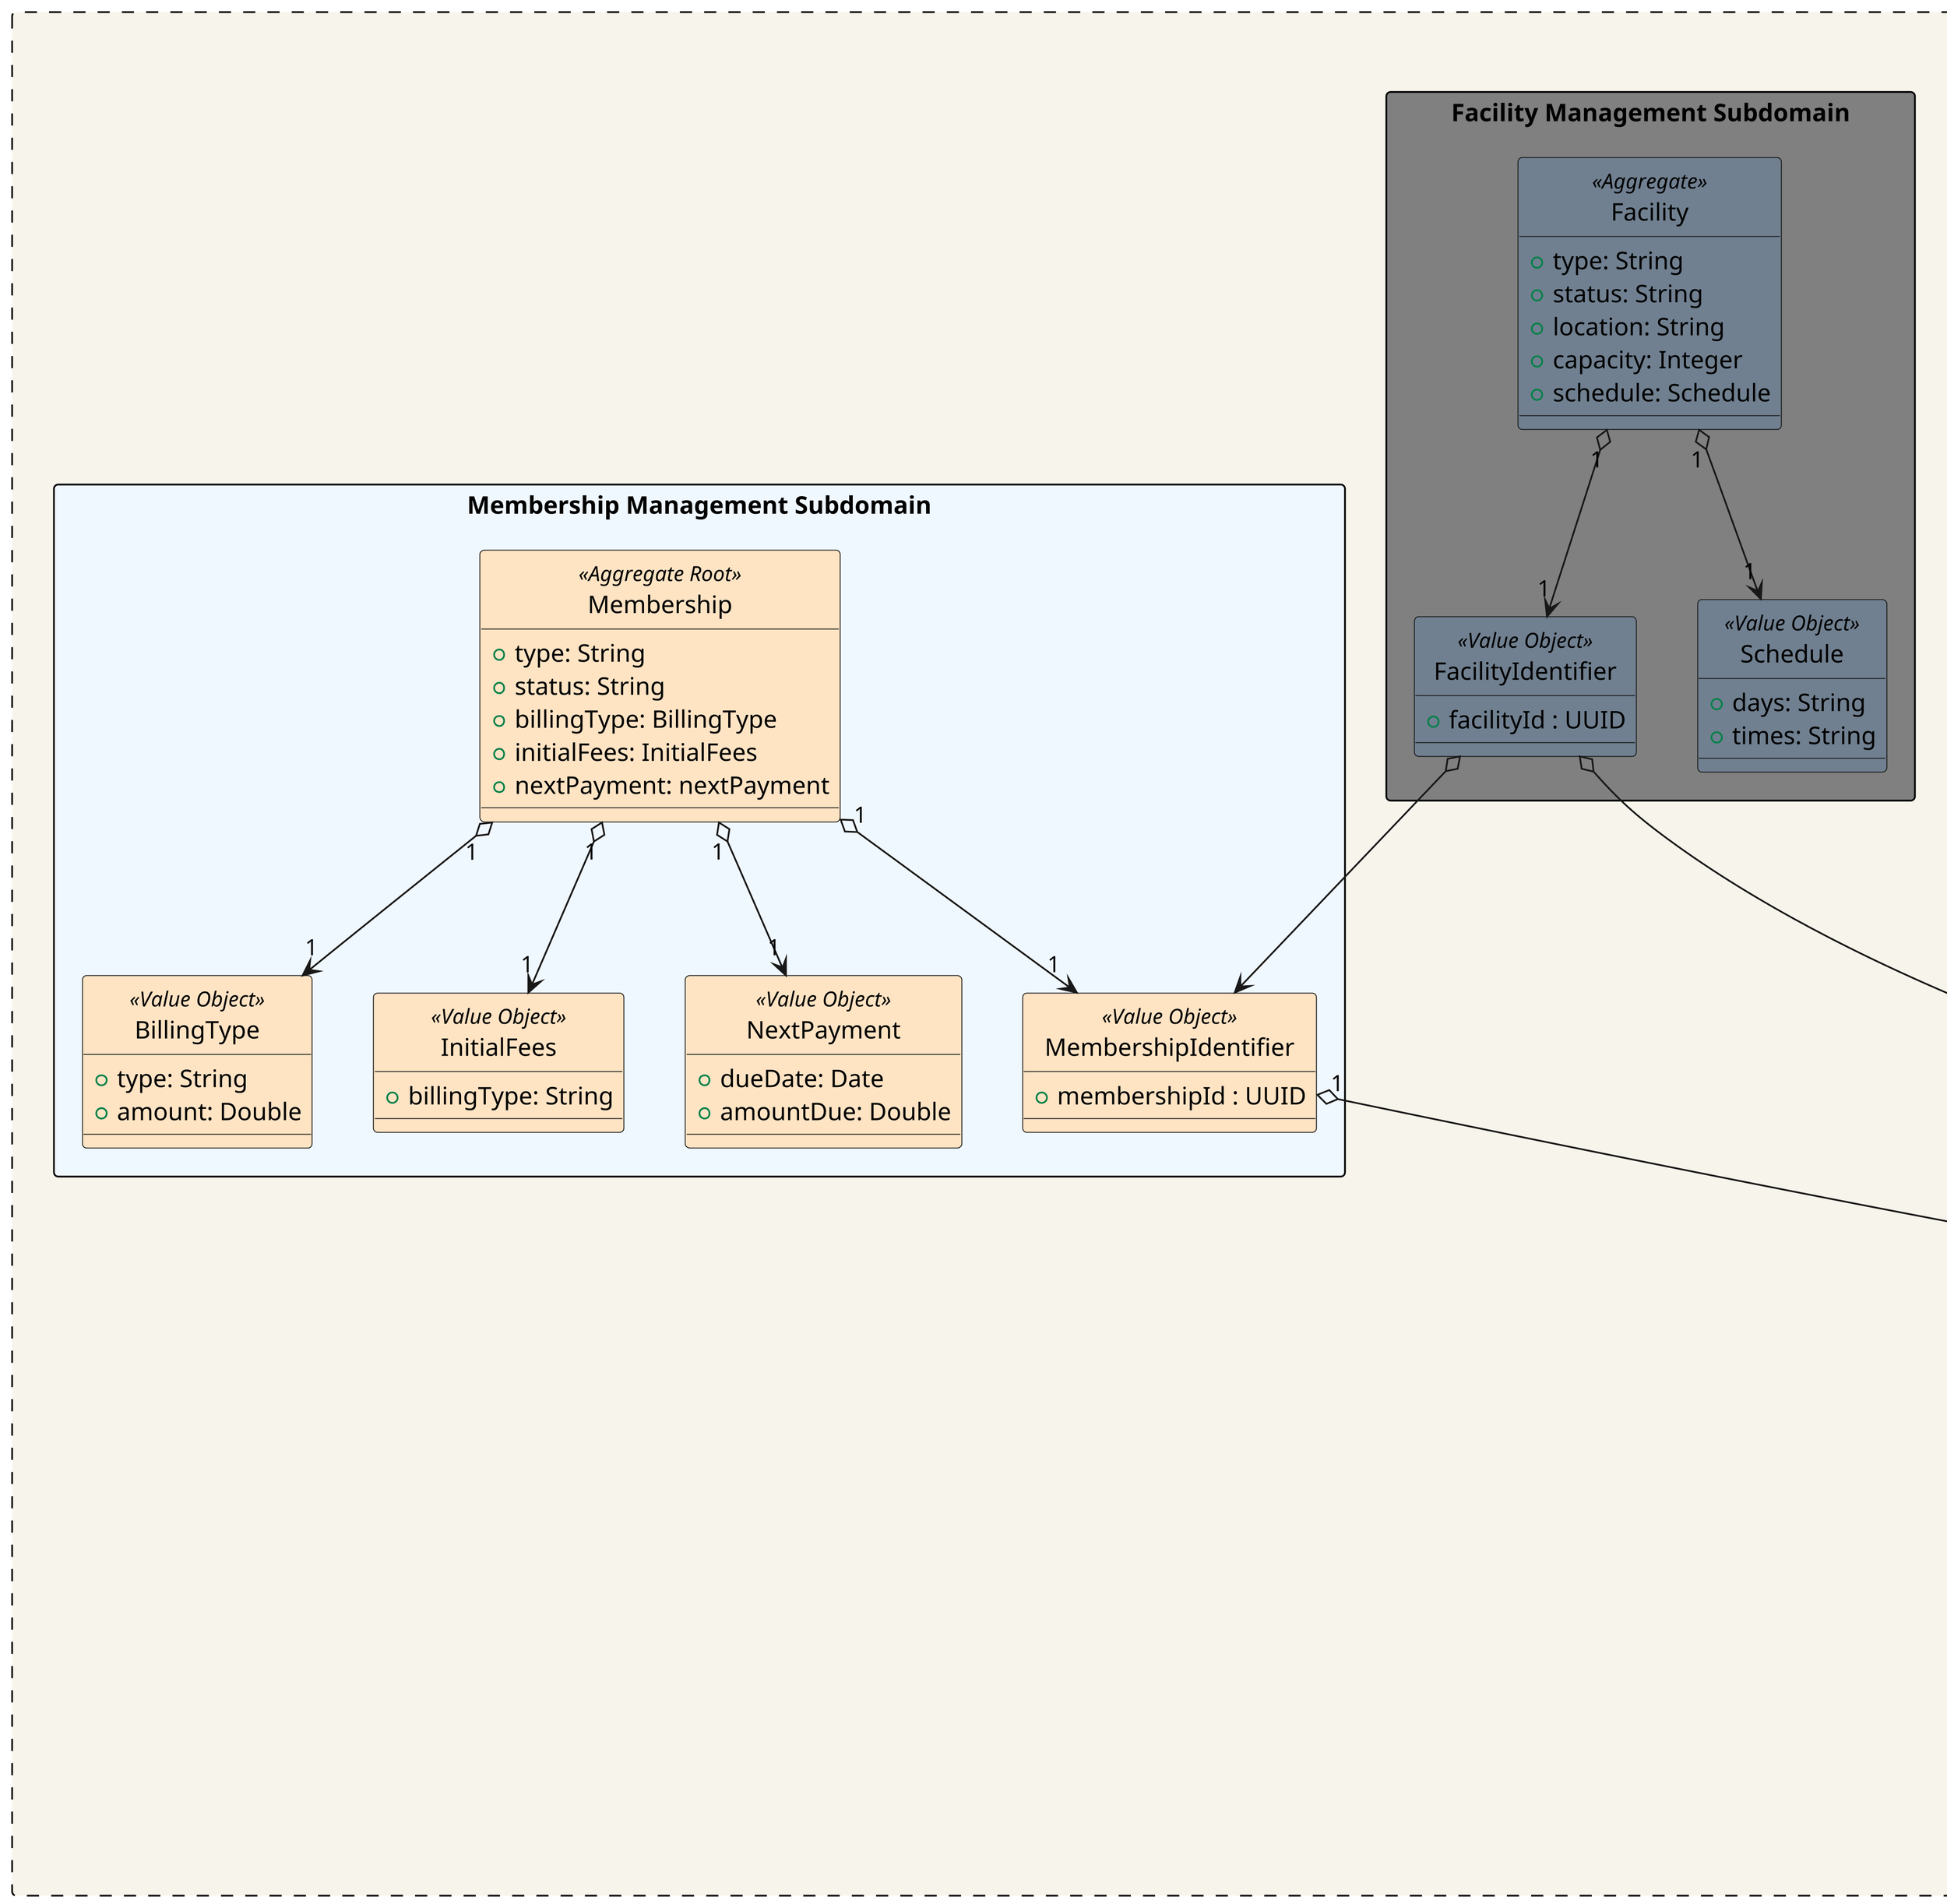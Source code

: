 @startuml
'https://plantuml.com/sequence-diagram
hide circle
top to bottom direction
!define ENTITY(entityName) class entityName << Entity >>
!define AGGREGATE(aggregateName) class aggregateName << Aggregate >>
!define AGGREGATE_ROOT(aggregateRootName) class aggregateRootName << Aggregate Root >>
!define AGGREGATE_ROOT_ENTITY(aggregateRootEntityName) class aggregateRootEntityName << Aggregate Root >> << Entity >>
!define VALUE_OBJECT(valueObjectName) class valueObjectName << Value Object >>

!pragma useVerticalIf on
skinparam dpi 350
skinparam packageStyle rectangle
skinparam rectangle {
    BackgroundColor #f7f4eb
    BorderColor Black
}

rectangle "Fitness Center" as BoundedContextCarDealership #line.dashed {

 Package "Member Management Subdomain" <<Rectangle>> #aliceblue {

        ENTITY(Member) #bisque {
            + string: firstName
            + string: lastName
            + string: emailAddress
            + string: phoneNumber
            + string: address
        }
        VALUE_OBJECT(MemberIdentifier) #bisque{
            + memberId : UUID
        }
        VALUE_OBJECT(Purchases) #bisque{
            + purchases: List[purchaseIdentifier]
        }


        VALUE_OBJECT(MemberAddress) #Bisque{
                + street: String
                + city: String
                + province: String
                + country: String
        }
        VALUE_OBJECT(MemberPhoneNumber) #Bisque {
            + type: String
            + number: String
        }

        Member o--> "1" MemberAddress
        Member o--> "1" MemberPhoneNumber
        Member "1" o--> "1" MemberIdentifier
        Member o--> "1" Purchases
    }

Package "Employee Management Subdomain" <<Rectangle>> #aliceblue {

        ENTITY(Employee) #bisque {
            + string: firstName
            + string: lastName
            + string: emailAddress
            + string: phoneNumber
            + string: address
            + string: department
        }
        VALUE_OBJECT(EmployeeIdentifier) #bisque{
            + employeeId : UUID
        }

        VALUE_OBJECT(EmployeeAddress) #Bisque{
                + street: String
                + city: String
                + province: String
                + country: String
        }
        VALUE_OBJECT(EmployeePhoneNumber) #Bisque {
            + type: String
            + number: String
        }

        Employee o--> "1" EmployeeAddress
        Employee o--> "1" EmployeePhoneNumber
        Employee "1" o--> "1" EmployeeIdentifier
    }



    Package "Membership Management Subdomain" <<Rectangle>> #aliceblue {
        AGGREGATE_ROOT(Membership) #bisque {
            + type: String
            + status: String
            + billingType: BillingType
            + initialFees: InitialFees
            + nextPayment: nextPayment
        }
        VALUE_OBJECT(MembershipIdentifier) #bisque{
            + membershipId : UUID
        }
        VALUE_OBJECT(BillingType) #Bisque{
            + type: String
            + amount: Double
        }
        VALUE_OBJECT(InitialFees) #Bisque{
            + billingType: String
        }
        VALUE_OBJECT(NextPayment) #Bisque{
            + dueDate: Date
            + amountDue: Double
        }

        Membership "1" o--> "1" MembershipIdentifier
        Membership "1" o--> "1" InitialFees
        Membership "1" o--> "1" NextPayment
        Membership "1" o--> "1" BillingType
    }

Package "Sale Management Subdomain" <<Rectangle>> #aliceblue {
        AGGREGATE_ROOT_ENTITY(Purchase) #bisque {
        + paymentType: String
        + creditCardType: String
        + paymentType: String
        + startDate: Date
        }
        VALUE_OBJECT(PurchaseIdentifier) #bisque{
            + saleId : UUID
        }
        VALUE_OBJECT(PaymentType) #Bisque{
            + type: String
        }
        VALUE_OBJECT(CreditCardType) #Bisque{
            + type: String
        }


        Purchase "1" o--> "1" PurchaseIdentifier
        Purchase "1" o--> "1" PaymentType
        Purchase "1" o--> "1" CreditCardType
        MemberIdentifier "1" o--> "1" Purchase
        EmployeeIdentifier "1" o--> "1" Purchase
        MembershipIdentifier "1" o--> "1" Purchase

        Purchases *-- "0..*" PurchaseIdentifier

    }

    Package "Personal Training subdomain" <<Rectangle>> #grey {
        AGGREGATE_ROOT_ENTITY(PersonalTrainer) #slategrey {
            + schedule : Schedule
            + specialization: String

        }

        VALUE_OBJECT(Schedule) #slategrey{
            + days: String
            + times: String
        }




        PersonalTrainer "1" o--> "1" EmployeeIdentifier
        PersonalTrainer "1" o--> "1" MemberIdentifier
        PersonalTrainer "1" o--> "1" Schedule
    }

    Package "Equipment Management Subdomain" <<Rectangle>> #grey {
        AGGREGATE(Equipment) #slategrey {
            + type: String
            + status: String
            + quantity: Integer
            + purchaseDate: Date
            + warranty: Warranty
        }
        VALUE_OBJECT(EquipmentIdentifier) #slategrey{
            + equipmentId : UUID
        }
        VALUE_OBJECT(Warranty) #slategrey{
            + type: String
            + duration: String
        }

        Equipment "1" o--> "1" EquipmentIdentifier
        Equipment "1" o--> "1" Warranty
    }

    Package "Facility Management Subdomain" <<Rectangle>> #grey {
        AGGREGATE(Facility) #slategrey {
            + type: String
            + status: String
            + location: String
            + capacity: Integer
            + schedule: Schedule
        }
        VALUE_OBJECT(FacilityIdentifier) #slategrey{
            + facilityId : UUID
        }
        VALUE_OBJECT(Schedule) #slategrey{
            + days: String
            + times: String
        }

        Facility "1" o--> "1" FacilityIdentifier
        Facility "1" o--> "1" Schedule
        FacilityIdentifier o--> EquipmentIdentifier
        FacilityIdentifier o--> MembershipIdentifier
    }
}


@enduml
